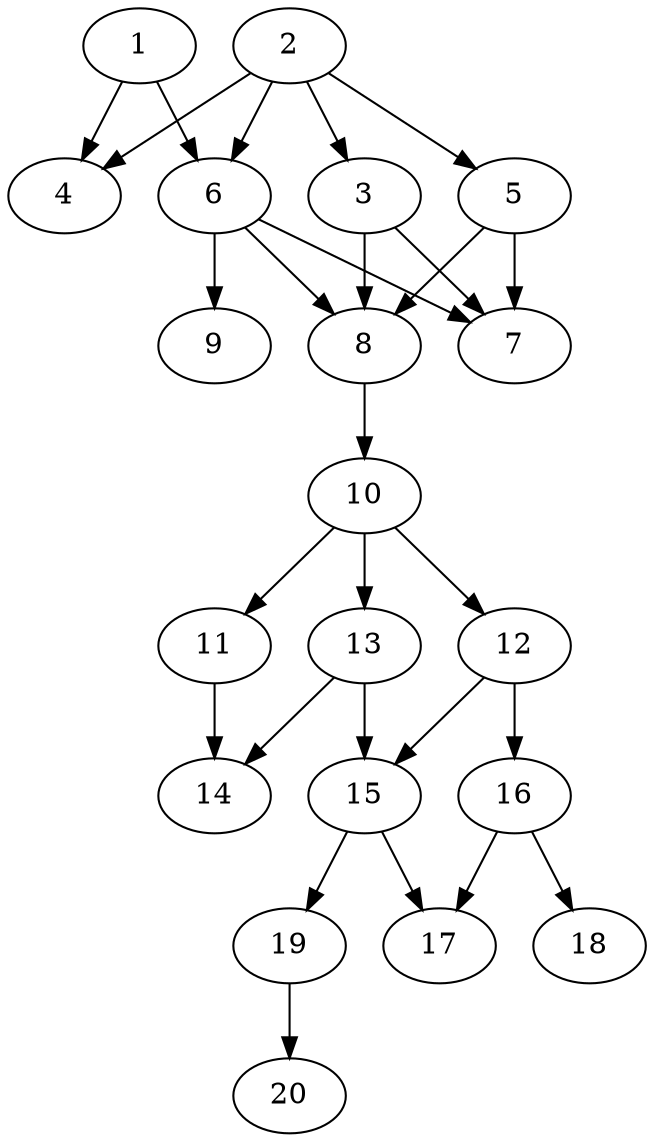 // DAG automatically generated by daggen at Sat Jul 27 15:36:23 2019
// ./daggen --dot -n 20 --ccr 0.5 --fat 0.4 --regular 0.5 --density 0.7 --mindata 5242880 --maxdata 52428800 
digraph G {
  1 [size="42516480", alpha="0.09", expect_size="21258240"] 
  1 -> 4 [size ="21258240"]
  1 -> 6 [size ="21258240"]
  2 [size="40861696", alpha="0.07", expect_size="20430848"] 
  2 -> 3 [size ="20430848"]
  2 -> 4 [size ="20430848"]
  2 -> 5 [size ="20430848"]
  2 -> 6 [size ="20430848"]
  3 [size="36530176", alpha="0.19", expect_size="18265088"] 
  3 -> 7 [size ="18265088"]
  3 -> 8 [size ="18265088"]
  4 [size="46682112", alpha="0.15", expect_size="23341056"] 
  5 [size="54757376", alpha="0.01", expect_size="27378688"] 
  5 -> 7 [size ="27378688"]
  5 -> 8 [size ="27378688"]
  6 [size="49821696", alpha="0.14", expect_size="24910848"] 
  6 -> 7 [size ="24910848"]
  6 -> 8 [size ="24910848"]
  6 -> 9 [size ="24910848"]
  7 [size="13256704", alpha="0.19", expect_size="6628352"] 
  8 [size="45932544", alpha="0.08", expect_size="22966272"] 
  8 -> 10 [size ="22966272"]
  9 [size="41433088", alpha="0.10", expect_size="20716544"] 
  10 [size="15839232", alpha="0.05", expect_size="7919616"] 
  10 -> 11 [size ="7919616"]
  10 -> 12 [size ="7919616"]
  10 -> 13 [size ="7919616"]
  11 [size="87793664", alpha="0.08", expect_size="43896832"] 
  11 -> 14 [size ="43896832"]
  12 [size="36151296", alpha="0.17", expect_size="18075648"] 
  12 -> 15 [size ="18075648"]
  12 -> 16 [size ="18075648"]
  13 [size="70582272", alpha="0.18", expect_size="35291136"] 
  13 -> 14 [size ="35291136"]
  13 -> 15 [size ="35291136"]
  14 [size="63993856", alpha="0.07", expect_size="31996928"] 
  15 [size="39114752", alpha="0.01", expect_size="19557376"] 
  15 -> 17 [size ="19557376"]
  15 -> 19 [size ="19557376"]
  16 [size="41523200", alpha="0.06", expect_size="20761600"] 
  16 -> 17 [size ="20761600"]
  16 -> 18 [size ="20761600"]
  17 [size="11708416", alpha="0.16", expect_size="5854208"] 
  18 [size="101173248", alpha="0.01", expect_size="50586624"] 
  19 [size="45518848", alpha="0.01", expect_size="22759424"] 
  19 -> 20 [size ="22759424"]
  20 [size="93437952", alpha="0.17", expect_size="46718976"] 
}
